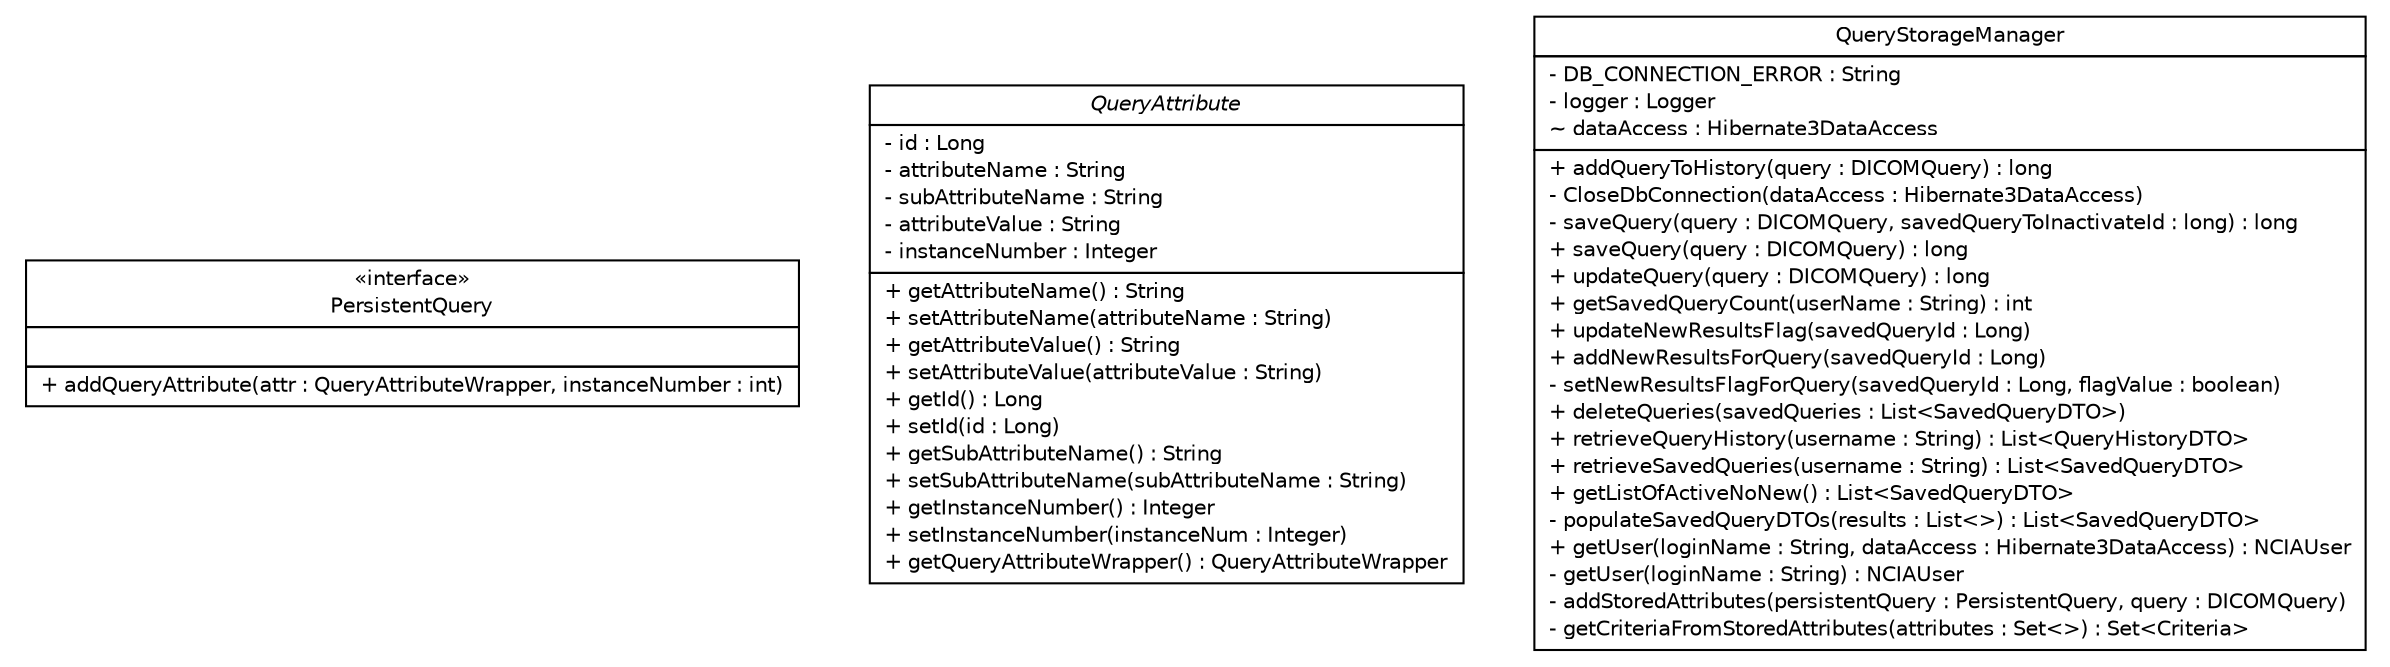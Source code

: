 #!/usr/local/bin/dot
#
# Class diagram 
# Generated by UmlGraph version 4.8 (http://www.spinellis.gr/sw/umlgraph)
#

digraph G {
	edge [fontname="Helvetica",fontsize=10,labelfontname="Helvetica",labelfontsize=10];
	node [fontname="Helvetica",fontsize=10,shape=plaintext];
	// gov.nih.nci.ncia.querystorage.PersistentQuery
	c5217 [label=<<table border="0" cellborder="1" cellspacing="0" cellpadding="2" port="p" href="./PersistentQuery.html">
		<tr><td><table border="0" cellspacing="0" cellpadding="1">
			<tr><td> &laquo;interface&raquo; </td></tr>
			<tr><td> PersistentQuery </td></tr>
		</table></td></tr>
		<tr><td><table border="0" cellspacing="0" cellpadding="1">
			<tr><td align="left">  </td></tr>
		</table></td></tr>
		<tr><td><table border="0" cellspacing="0" cellpadding="1">
			<tr><td align="left"> + addQueryAttribute(attr : QueryAttributeWrapper, instanceNumber : int) </td></tr>
		</table></td></tr>
		</table>>, fontname="Helvetica", fontcolor="black", fontsize=10.0];
	// gov.nih.nci.ncia.querystorage.QueryAttribute
	c5218 [label=<<table border="0" cellborder="1" cellspacing="0" cellpadding="2" port="p" href="./QueryAttribute.html">
		<tr><td><table border="0" cellspacing="0" cellpadding="1">
			<tr><td><font face="Helvetica-Oblique"> QueryAttribute </font></td></tr>
		</table></td></tr>
		<tr><td><table border="0" cellspacing="0" cellpadding="1">
			<tr><td align="left"> - id : Long </td></tr>
			<tr><td align="left"> - attributeName : String </td></tr>
			<tr><td align="left"> - subAttributeName : String </td></tr>
			<tr><td align="left"> - attributeValue : String </td></tr>
			<tr><td align="left"> - instanceNumber : Integer </td></tr>
		</table></td></tr>
		<tr><td><table border="0" cellspacing="0" cellpadding="1">
			<tr><td align="left"> + getAttributeName() : String </td></tr>
			<tr><td align="left"> + setAttributeName(attributeName : String) </td></tr>
			<tr><td align="left"> + getAttributeValue() : String </td></tr>
			<tr><td align="left"> + setAttributeValue(attributeValue : String) </td></tr>
			<tr><td align="left"> + getId() : Long </td></tr>
			<tr><td align="left"> + setId(id : Long) </td></tr>
			<tr><td align="left"> + getSubAttributeName() : String </td></tr>
			<tr><td align="left"> + setSubAttributeName(subAttributeName : String) </td></tr>
			<tr><td align="left"> + getInstanceNumber() : Integer </td></tr>
			<tr><td align="left"> + setInstanceNumber(instanceNum : Integer) </td></tr>
			<tr><td align="left"> + getQueryAttributeWrapper() : QueryAttributeWrapper </td></tr>
		</table></td></tr>
		</table>>, fontname="Helvetica", fontcolor="black", fontsize=10.0];
	// gov.nih.nci.ncia.querystorage.QueryStorageManager
	c5219 [label=<<table border="0" cellborder="1" cellspacing="0" cellpadding="2" port="p" href="./QueryStorageManager.html">
		<tr><td><table border="0" cellspacing="0" cellpadding="1">
			<tr><td> QueryStorageManager </td></tr>
		</table></td></tr>
		<tr><td><table border="0" cellspacing="0" cellpadding="1">
			<tr><td align="left"> - DB_CONNECTION_ERROR : String </td></tr>
			<tr><td align="left"> - logger : Logger </td></tr>
			<tr><td align="left"> ~ dataAccess : Hibernate3DataAccess </td></tr>
		</table></td></tr>
		<tr><td><table border="0" cellspacing="0" cellpadding="1">
			<tr><td align="left"> + addQueryToHistory(query : DICOMQuery) : long </td></tr>
			<tr><td align="left"> - CloseDbConnection(dataAccess : Hibernate3DataAccess) </td></tr>
			<tr><td align="left"> - saveQuery(query : DICOMQuery, savedQueryToInactivateId : long) : long </td></tr>
			<tr><td align="left"> + saveQuery(query : DICOMQuery) : long </td></tr>
			<tr><td align="left"> + updateQuery(query : DICOMQuery) : long </td></tr>
			<tr><td align="left"> + getSavedQueryCount(userName : String) : int </td></tr>
			<tr><td align="left"> + updateNewResultsFlag(savedQueryId : Long) </td></tr>
			<tr><td align="left"> + addNewResultsForQuery(savedQueryId : Long) </td></tr>
			<tr><td align="left"> - setNewResultsFlagForQuery(savedQueryId : Long, flagValue : boolean) </td></tr>
			<tr><td align="left"> + deleteQueries(savedQueries : List&lt;SavedQueryDTO&gt;) </td></tr>
			<tr><td align="left"> + retrieveQueryHistory(username : String) : List&lt;QueryHistoryDTO&gt; </td></tr>
			<tr><td align="left"> + retrieveSavedQueries(username : String) : List&lt;SavedQueryDTO&gt; </td></tr>
			<tr><td align="left"> + getListOfActiveNoNew() : List&lt;SavedQueryDTO&gt; </td></tr>
			<tr><td align="left"> - populateSavedQueryDTOs(results : List&lt;&gt;) : List&lt;SavedQueryDTO&gt; </td></tr>
			<tr><td align="left"> + getUser(loginName : String, dataAccess : Hibernate3DataAccess) : NCIAUser </td></tr>
			<tr><td align="left"> - getUser(loginName : String) : NCIAUser </td></tr>
			<tr><td align="left"> - addStoredAttributes(persistentQuery : PersistentQuery, query : DICOMQuery) </td></tr>
			<tr><td align="left"> - getCriteriaFromStoredAttributes(attributes : Set&lt;&gt;) : Set&lt;Criteria&gt; </td></tr>
		</table></td></tr>
		</table>>, fontname="Helvetica", fontcolor="black", fontsize=10.0];
}

